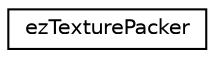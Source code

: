 digraph "Graphical Class Hierarchy"
{
 // LATEX_PDF_SIZE
  edge [fontname="Helvetica",fontsize="10",labelfontname="Helvetica",labelfontsize="10"];
  node [fontname="Helvetica",fontsize="10",shape=record];
  rankdir="LR";
  Node0 [label="ezTexturePacker",height=0.2,width=0.4,color="black", fillcolor="white", style="filled",URL="$d1/d2c/classez_texture_packer.htm",tooltip=" "];
}
